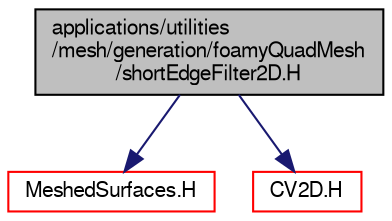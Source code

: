 digraph "applications/utilities/mesh/generation/foamyQuadMesh/shortEdgeFilter2D.H"
{
  bgcolor="transparent";
  edge [fontname="FreeSans",fontsize="10",labelfontname="FreeSans",labelfontsize="10"];
  node [fontname="FreeSans",fontsize="10",shape=record];
  Node0 [label="applications/utilities\l/mesh/generation/foamyQuadMesh\l/shortEdgeFilter2D.H",height=0.2,width=0.4,color="black", fillcolor="grey75", style="filled", fontcolor="black"];
  Node0 -> Node1 [color="midnightblue",fontsize="10",style="solid",fontname="FreeSans"];
  Node1 [label="MeshedSurfaces.H",height=0.2,width=0.4,color="red",URL="$a15056.html"];
  Node0 -> Node179 [color="midnightblue",fontsize="10",style="solid",fontname="FreeSans"];
  Node179 [label="CV2D.H",height=0.2,width=0.4,color="red",URL="$a18461.html"];
}
